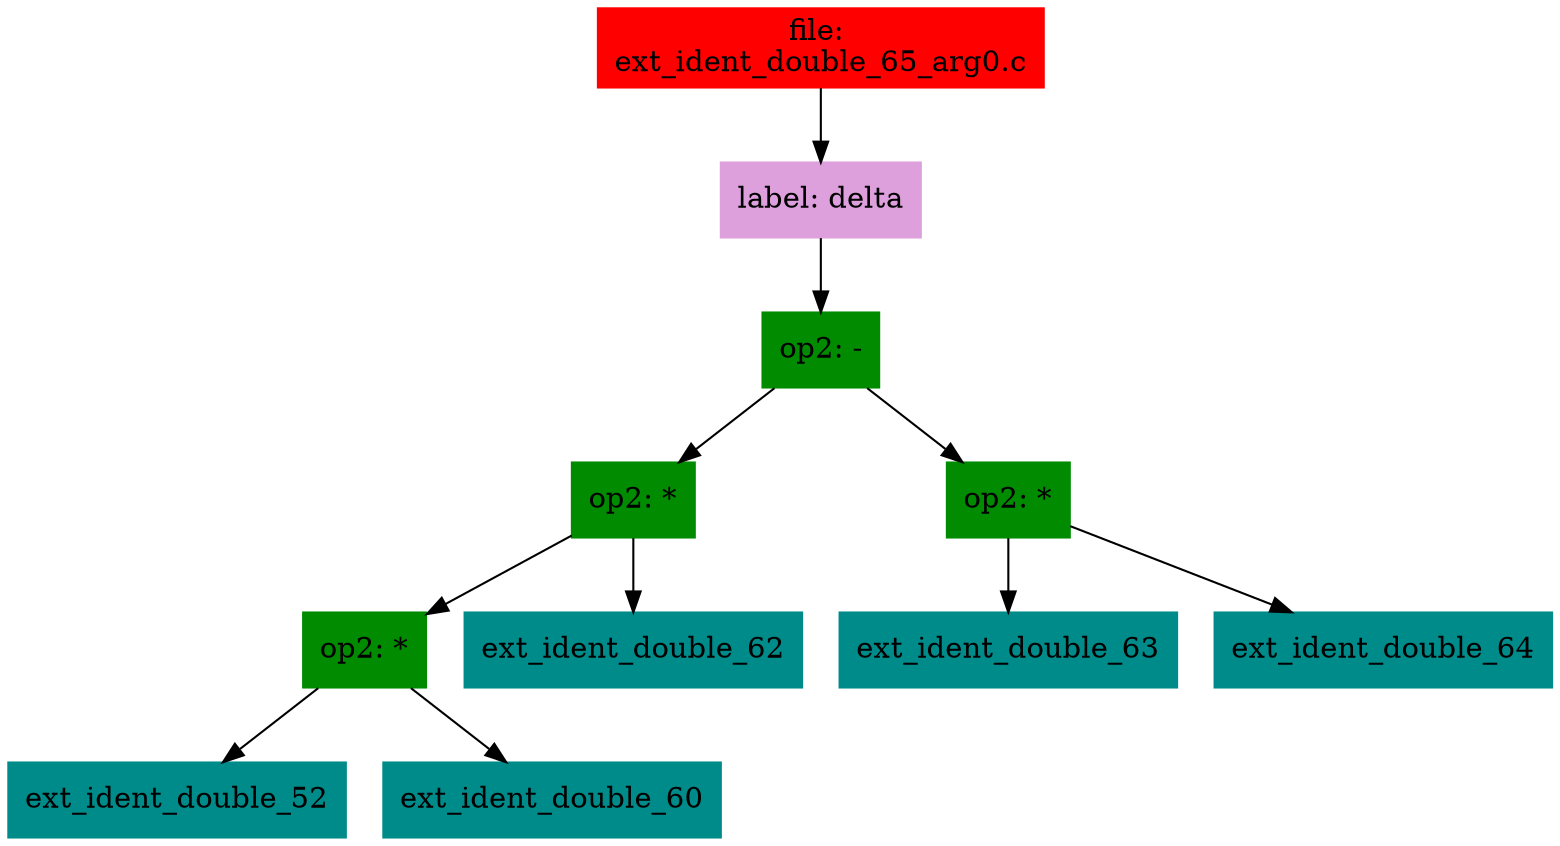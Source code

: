 digraph G {
node [shape=box]

0 [label="file: 
ext_ident_double_65_arg0.c",color=red, style=filled]
1 [label="label: delta",color=plum, style=filled]
0 -> 1
2 [label="op2: -",color=green4, style=filled]
1 -> 2
3 [label="op2: *",color=green4, style=filled]
2 -> 3
4 [label="op2: *",color=green4, style=filled]
3 -> 4
5 [label="ext_ident_double_52",color=cyan4, style=filled]
4 -> 5
295 [label="ext_ident_double_60",color=cyan4, style=filled]
4 -> 295
585 [label="ext_ident_double_62",color=cyan4, style=filled]
3 -> 585
604 [label="op2: *",color=green4, style=filled]
2 -> 604
605 [label="ext_ident_double_63",color=cyan4, style=filled]
604 -> 605
622 [label="ext_ident_double_64",color=cyan4, style=filled]
604 -> 622


}

